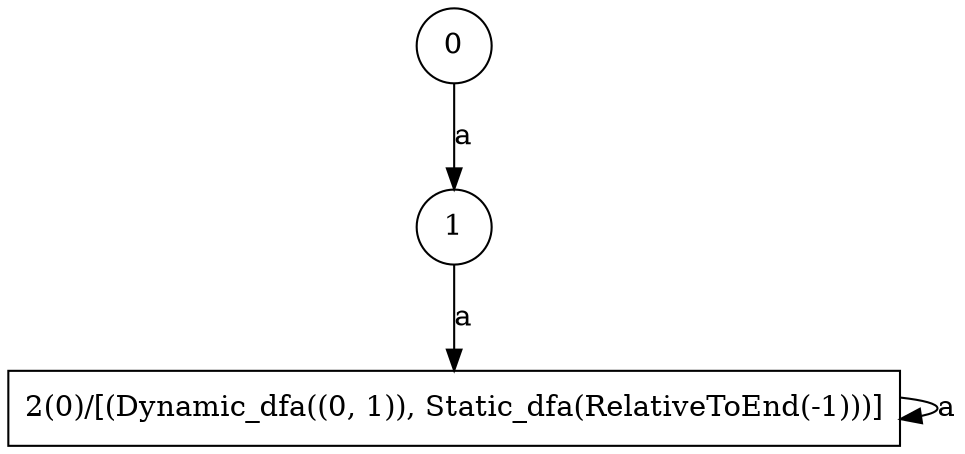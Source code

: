 digraph a_star_capture {	0 -> 1[label="a"]
	1 -> 2[label="a"]
	2 -> 2[label="a"]0[shape=circle,label=0]
1[shape=circle,label=1]
2[shape=box,label="2(0)/[(Dynamic_dfa((0, 1)), Static_dfa(RelativeToEnd(-1)))]"]}
